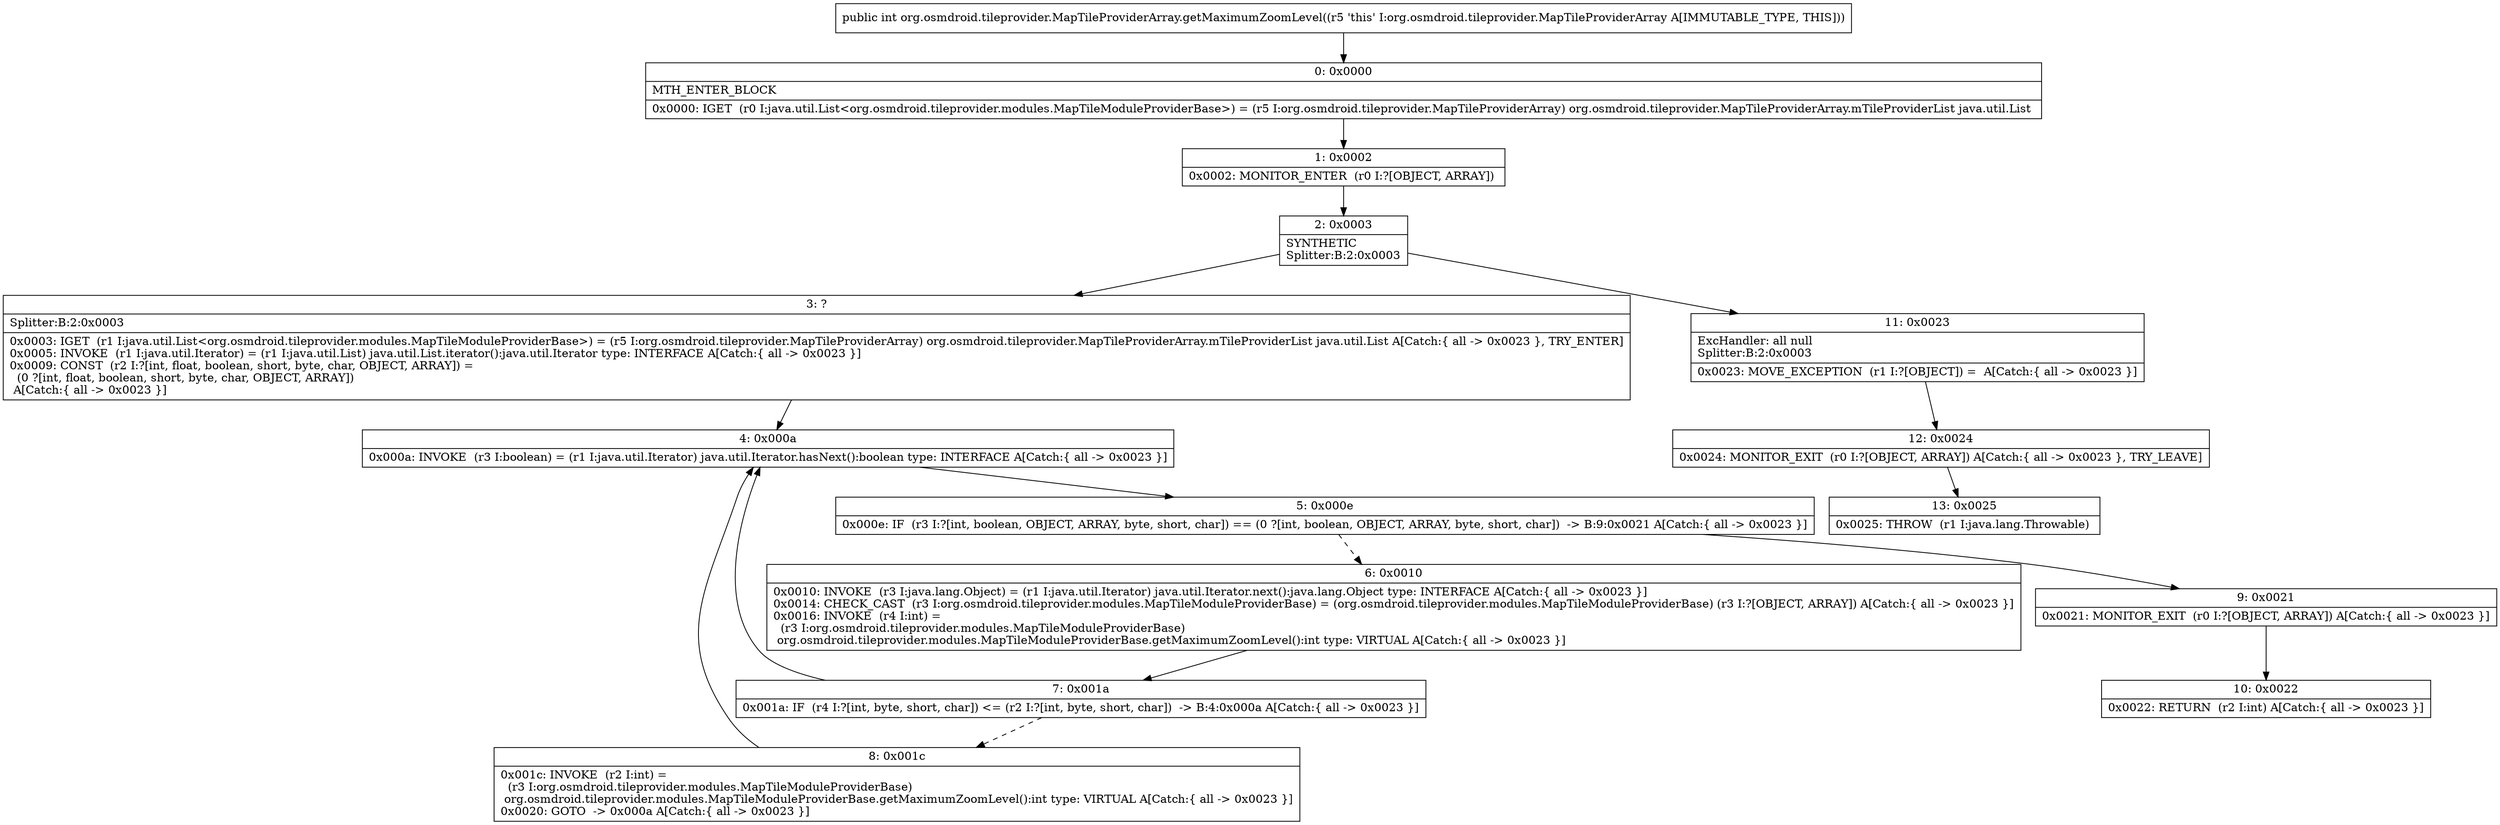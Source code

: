 digraph "CFG fororg.osmdroid.tileprovider.MapTileProviderArray.getMaximumZoomLevel()I" {
Node_0 [shape=record,label="{0\:\ 0x0000|MTH_ENTER_BLOCK\l|0x0000: IGET  (r0 I:java.util.List\<org.osmdroid.tileprovider.modules.MapTileModuleProviderBase\>) = (r5 I:org.osmdroid.tileprovider.MapTileProviderArray) org.osmdroid.tileprovider.MapTileProviderArray.mTileProviderList java.util.List \l}"];
Node_1 [shape=record,label="{1\:\ 0x0002|0x0002: MONITOR_ENTER  (r0 I:?[OBJECT, ARRAY]) \l}"];
Node_2 [shape=record,label="{2\:\ 0x0003|SYNTHETIC\lSplitter:B:2:0x0003\l}"];
Node_3 [shape=record,label="{3\:\ ?|Splitter:B:2:0x0003\l|0x0003: IGET  (r1 I:java.util.List\<org.osmdroid.tileprovider.modules.MapTileModuleProviderBase\>) = (r5 I:org.osmdroid.tileprovider.MapTileProviderArray) org.osmdroid.tileprovider.MapTileProviderArray.mTileProviderList java.util.List A[Catch:\{ all \-\> 0x0023 \}, TRY_ENTER]\l0x0005: INVOKE  (r1 I:java.util.Iterator) = (r1 I:java.util.List) java.util.List.iterator():java.util.Iterator type: INTERFACE A[Catch:\{ all \-\> 0x0023 \}]\l0x0009: CONST  (r2 I:?[int, float, boolean, short, byte, char, OBJECT, ARRAY]) = \l  (0 ?[int, float, boolean, short, byte, char, OBJECT, ARRAY])\l A[Catch:\{ all \-\> 0x0023 \}]\l}"];
Node_4 [shape=record,label="{4\:\ 0x000a|0x000a: INVOKE  (r3 I:boolean) = (r1 I:java.util.Iterator) java.util.Iterator.hasNext():boolean type: INTERFACE A[Catch:\{ all \-\> 0x0023 \}]\l}"];
Node_5 [shape=record,label="{5\:\ 0x000e|0x000e: IF  (r3 I:?[int, boolean, OBJECT, ARRAY, byte, short, char]) == (0 ?[int, boolean, OBJECT, ARRAY, byte, short, char])  \-\> B:9:0x0021 A[Catch:\{ all \-\> 0x0023 \}]\l}"];
Node_6 [shape=record,label="{6\:\ 0x0010|0x0010: INVOKE  (r3 I:java.lang.Object) = (r1 I:java.util.Iterator) java.util.Iterator.next():java.lang.Object type: INTERFACE A[Catch:\{ all \-\> 0x0023 \}]\l0x0014: CHECK_CAST  (r3 I:org.osmdroid.tileprovider.modules.MapTileModuleProviderBase) = (org.osmdroid.tileprovider.modules.MapTileModuleProviderBase) (r3 I:?[OBJECT, ARRAY]) A[Catch:\{ all \-\> 0x0023 \}]\l0x0016: INVOKE  (r4 I:int) = \l  (r3 I:org.osmdroid.tileprovider.modules.MapTileModuleProviderBase)\l org.osmdroid.tileprovider.modules.MapTileModuleProviderBase.getMaximumZoomLevel():int type: VIRTUAL A[Catch:\{ all \-\> 0x0023 \}]\l}"];
Node_7 [shape=record,label="{7\:\ 0x001a|0x001a: IF  (r4 I:?[int, byte, short, char]) \<= (r2 I:?[int, byte, short, char])  \-\> B:4:0x000a A[Catch:\{ all \-\> 0x0023 \}]\l}"];
Node_8 [shape=record,label="{8\:\ 0x001c|0x001c: INVOKE  (r2 I:int) = \l  (r3 I:org.osmdroid.tileprovider.modules.MapTileModuleProviderBase)\l org.osmdroid.tileprovider.modules.MapTileModuleProviderBase.getMaximumZoomLevel():int type: VIRTUAL A[Catch:\{ all \-\> 0x0023 \}]\l0x0020: GOTO  \-\> 0x000a A[Catch:\{ all \-\> 0x0023 \}]\l}"];
Node_9 [shape=record,label="{9\:\ 0x0021|0x0021: MONITOR_EXIT  (r0 I:?[OBJECT, ARRAY]) A[Catch:\{ all \-\> 0x0023 \}]\l}"];
Node_10 [shape=record,label="{10\:\ 0x0022|0x0022: RETURN  (r2 I:int) A[Catch:\{ all \-\> 0x0023 \}]\l}"];
Node_11 [shape=record,label="{11\:\ 0x0023|ExcHandler: all null\lSplitter:B:2:0x0003\l|0x0023: MOVE_EXCEPTION  (r1 I:?[OBJECT]) =  A[Catch:\{ all \-\> 0x0023 \}]\l}"];
Node_12 [shape=record,label="{12\:\ 0x0024|0x0024: MONITOR_EXIT  (r0 I:?[OBJECT, ARRAY]) A[Catch:\{ all \-\> 0x0023 \}, TRY_LEAVE]\l}"];
Node_13 [shape=record,label="{13\:\ 0x0025|0x0025: THROW  (r1 I:java.lang.Throwable) \l}"];
MethodNode[shape=record,label="{public int org.osmdroid.tileprovider.MapTileProviderArray.getMaximumZoomLevel((r5 'this' I:org.osmdroid.tileprovider.MapTileProviderArray A[IMMUTABLE_TYPE, THIS])) }"];
MethodNode -> Node_0;
Node_0 -> Node_1;
Node_1 -> Node_2;
Node_2 -> Node_3;
Node_2 -> Node_11;
Node_3 -> Node_4;
Node_4 -> Node_5;
Node_5 -> Node_6[style=dashed];
Node_5 -> Node_9;
Node_6 -> Node_7;
Node_7 -> Node_4;
Node_7 -> Node_8[style=dashed];
Node_8 -> Node_4;
Node_9 -> Node_10;
Node_11 -> Node_12;
Node_12 -> Node_13;
}

